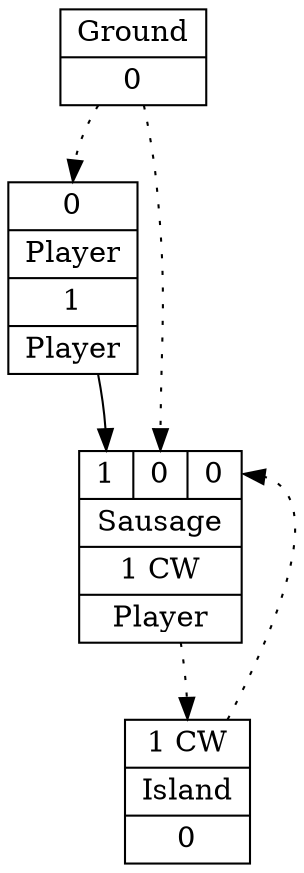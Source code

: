 digraph G {
node [shape=record];
Player[ label ="{{<GroundP>0}|{Player}|<PlayerOUT>1|{Player}}"];
Ground[ label ="{{Ground}|<GroundOUT>0}"];
Sausage[ label ="{{<Player>1|<GroundP>0|<IslandP>0}|{Sausage}|<SausageOUT>1 CW|{Player}}"];
Island[ label ="{{<SausageP>1 CW}|{Island}|<IslandOUT>0}"];
	"Ground" -> "Player":GroundP [style=dotted];
	"Player" -> "Sausage":Player;
	"Ground" -> "Sausage":GroundP [style=dotted];
	"Island" -> "Sausage":IslandP [style=dotted];
	"Sausage" -> "Island":SausageP [style=dotted];
}